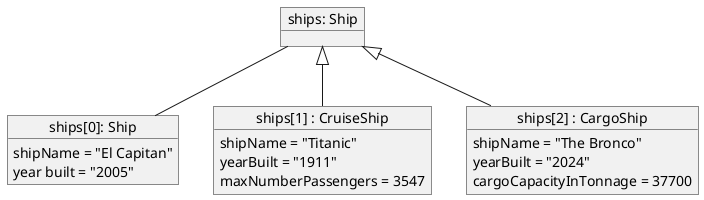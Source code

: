 @startuml
object "ships: Ship" as  ss{
}

object "ships[0]: Ship" as ss0 {
  shipName = "El Capitan"
  year built = "2005"
}

object "ships[1] : CruiseShip" as sc1 {
  shipName = "Titanic"
  yearBuilt = "1911"
  maxNumberPassengers = 3547
}

object "ships[2] : CargoShip" as sc2 {
  shipName = "The Bronco"
  yearBuilt = "2024"
  cargoCapacityInTonnage = 37700
}

ss -- ss0
ss <|-- sc1
ss <|-- sc2
@enduml